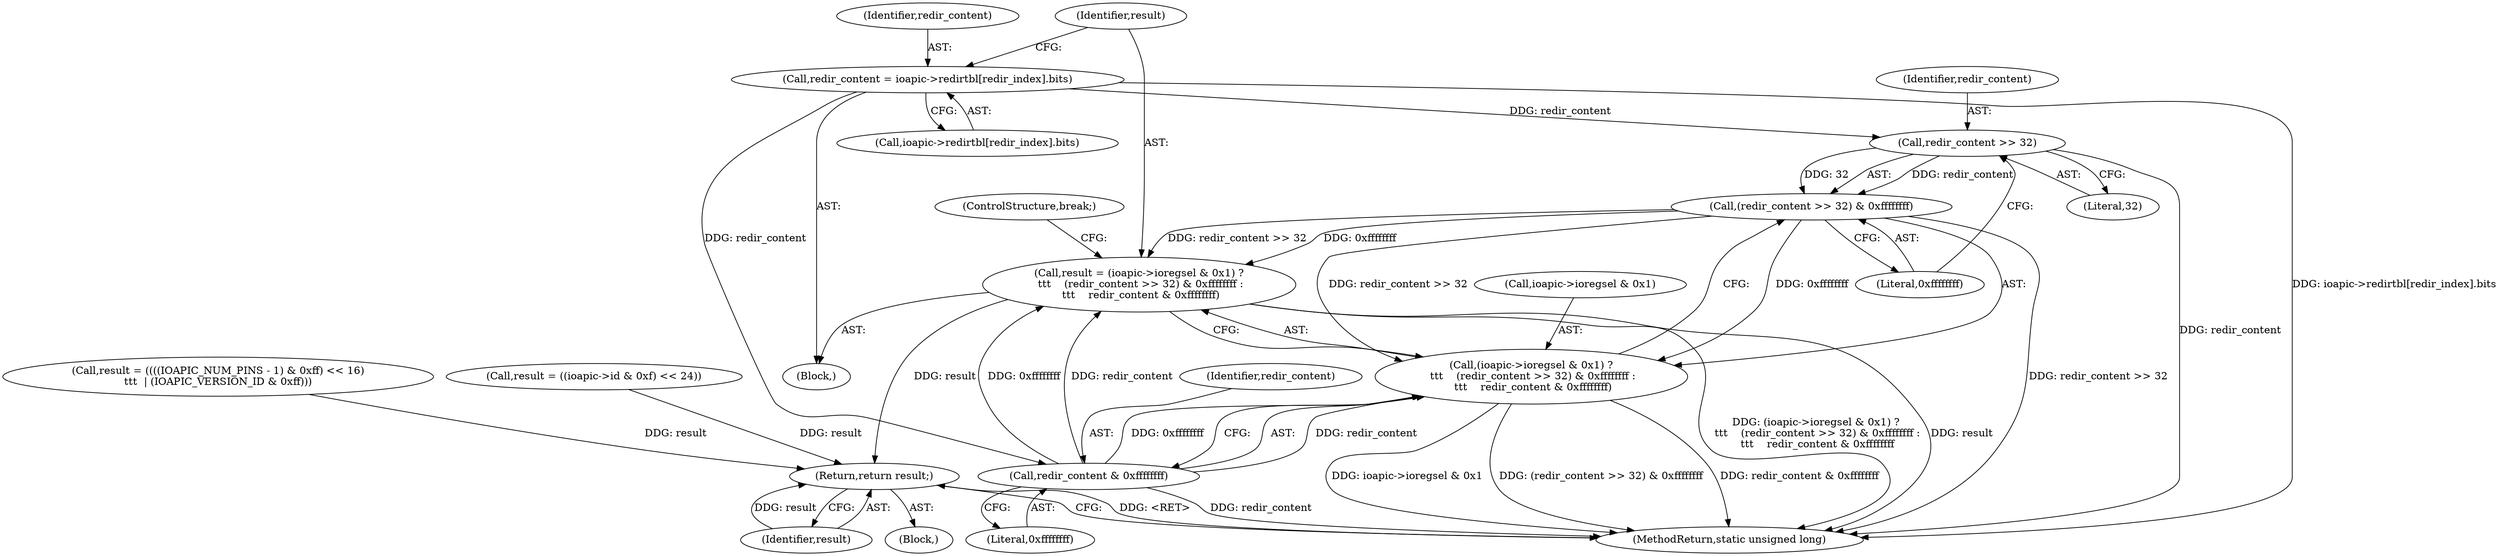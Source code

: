 digraph "1_linux_a2c118bfab8bc6b8bb213abfc35201e441693d55@array" {
"1000158" [label="(Call,redir_content = ioapic->redirtbl[redir_index].bits)"];
"1000176" [label="(Call,redir_content >> 32)"];
"1000175" [label="(Call,(redir_content >> 32) & 0xffffffff)"];
"1000167" [label="(Call,result = (ioapic->ioregsel & 0x1) ?\n \t\t\t    (redir_content >> 32) & 0xffffffff :\n \t\t\t    redir_content & 0xffffffff)"];
"1000184" [label="(Return,return result;)"];
"1000169" [label="(Call,(ioapic->ioregsel & 0x1) ?\n \t\t\t    (redir_content >> 32) & 0xffffffff :\n \t\t\t    redir_content & 0xffffffff)"];
"1000180" [label="(Call,redir_content & 0xffffffff)"];
"1000185" [label="(Identifier,result)"];
"1000179" [label="(Literal,0xffffffff)"];
"1000181" [label="(Identifier,redir_content)"];
"1000178" [label="(Literal,32)"];
"1000131" [label="(Call,result = ((ioapic->id & 0xf) << 24))"];
"1000184" [label="(Return,return result;)"];
"1000159" [label="(Identifier,redir_content)"];
"1000142" [label="(Block,)"];
"1000183" [label="(ControlStructure,break;)"];
"1000186" [label="(MethodReturn,static unsigned long)"];
"1000180" [label="(Call,redir_content & 0xffffffff)"];
"1000169" [label="(Call,(ioapic->ioregsel & 0x1) ?\n \t\t\t    (redir_content >> 32) & 0xffffffff :\n \t\t\t    redir_content & 0xffffffff)"];
"1000158" [label="(Call,redir_content = ioapic->redirtbl[redir_index].bits)"];
"1000176" [label="(Call,redir_content >> 32)"];
"1000182" [label="(Literal,0xffffffff)"];
"1000167" [label="(Call,result = (ioapic->ioregsel & 0x1) ?\n \t\t\t    (redir_content >> 32) & 0xffffffff :\n \t\t\t    redir_content & 0xffffffff)"];
"1000170" [label="(Call,ioapic->ioregsel & 0x1)"];
"1000168" [label="(Identifier,result)"];
"1000104" [label="(Block,)"];
"1000115" [label="(Call,result = ((((IOAPIC_NUM_PINS - 1) & 0xff) << 16)\n\t\t\t  | (IOAPIC_VERSION_ID & 0xff)))"];
"1000177" [label="(Identifier,redir_content)"];
"1000175" [label="(Call,(redir_content >> 32) & 0xffffffff)"];
"1000160" [label="(Call,ioapic->redirtbl[redir_index].bits)"];
"1000158" -> "1000142"  [label="AST: "];
"1000158" -> "1000160"  [label="CFG: "];
"1000159" -> "1000158"  [label="AST: "];
"1000160" -> "1000158"  [label="AST: "];
"1000168" -> "1000158"  [label="CFG: "];
"1000158" -> "1000186"  [label="DDG: ioapic->redirtbl[redir_index].bits"];
"1000158" -> "1000176"  [label="DDG: redir_content"];
"1000158" -> "1000180"  [label="DDG: redir_content"];
"1000176" -> "1000175"  [label="AST: "];
"1000176" -> "1000178"  [label="CFG: "];
"1000177" -> "1000176"  [label="AST: "];
"1000178" -> "1000176"  [label="AST: "];
"1000179" -> "1000176"  [label="CFG: "];
"1000176" -> "1000186"  [label="DDG: redir_content"];
"1000176" -> "1000175"  [label="DDG: redir_content"];
"1000176" -> "1000175"  [label="DDG: 32"];
"1000175" -> "1000169"  [label="AST: "];
"1000175" -> "1000179"  [label="CFG: "];
"1000179" -> "1000175"  [label="AST: "];
"1000169" -> "1000175"  [label="CFG: "];
"1000175" -> "1000186"  [label="DDG: redir_content >> 32"];
"1000175" -> "1000167"  [label="DDG: redir_content >> 32"];
"1000175" -> "1000167"  [label="DDG: 0xffffffff"];
"1000175" -> "1000169"  [label="DDG: redir_content >> 32"];
"1000175" -> "1000169"  [label="DDG: 0xffffffff"];
"1000167" -> "1000142"  [label="AST: "];
"1000167" -> "1000169"  [label="CFG: "];
"1000168" -> "1000167"  [label="AST: "];
"1000169" -> "1000167"  [label="AST: "];
"1000183" -> "1000167"  [label="CFG: "];
"1000167" -> "1000186"  [label="DDG: (ioapic->ioregsel & 0x1) ?\n \t\t\t    (redir_content >> 32) & 0xffffffff :\n \t\t\t    redir_content & 0xffffffff"];
"1000167" -> "1000186"  [label="DDG: result"];
"1000180" -> "1000167"  [label="DDG: redir_content"];
"1000180" -> "1000167"  [label="DDG: 0xffffffff"];
"1000167" -> "1000184"  [label="DDG: result"];
"1000184" -> "1000104"  [label="AST: "];
"1000184" -> "1000185"  [label="CFG: "];
"1000185" -> "1000184"  [label="AST: "];
"1000186" -> "1000184"  [label="CFG: "];
"1000184" -> "1000186"  [label="DDG: <RET>"];
"1000185" -> "1000184"  [label="DDG: result"];
"1000131" -> "1000184"  [label="DDG: result"];
"1000115" -> "1000184"  [label="DDG: result"];
"1000169" -> "1000180"  [label="CFG: "];
"1000170" -> "1000169"  [label="AST: "];
"1000180" -> "1000169"  [label="AST: "];
"1000169" -> "1000186"  [label="DDG: redir_content & 0xffffffff"];
"1000169" -> "1000186"  [label="DDG: ioapic->ioregsel & 0x1"];
"1000169" -> "1000186"  [label="DDG: (redir_content >> 32) & 0xffffffff"];
"1000180" -> "1000169"  [label="DDG: redir_content"];
"1000180" -> "1000169"  [label="DDG: 0xffffffff"];
"1000180" -> "1000182"  [label="CFG: "];
"1000181" -> "1000180"  [label="AST: "];
"1000182" -> "1000180"  [label="AST: "];
"1000180" -> "1000186"  [label="DDG: redir_content"];
}
